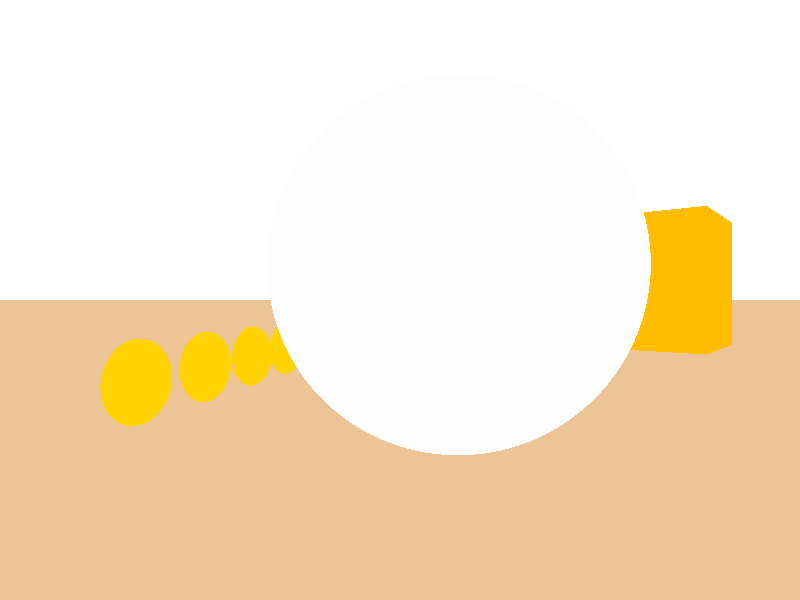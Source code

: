 // POV-Ray 3.6 / 3.7 scene file  "povlens.pov"
// author: Friedrich A. Lohmueller 2005/Aug-2009/Jan-2011
// email:  Friedrich.Lohmueller_at_t-online.de
// homepage: http://www.f-lohmueller.de
//
#version 3.6; // 3.7;
global_settings{ assumed_gamma 1.0 }
#default{ finish{ ambient 0.1 diffuse 0.9 }} 


// biconvex optical lens
#include "colors.inc"
#include "textures.inc"
#include "glass.inc"      //  !!!! ---> T_Glass3 
// camera -------------------------------------------------------
camera {angle 75
        location  < 0.0 , 1.0,-3.0>
        look_at   <-0.3 , 1.0 , 0.0>}
// sun ----------------------------------------------------------
light_source{<1000,2500,-2500> color White}
// sky ----------------------------------------------------------
object{sphere {<0,0,0>,1 hollow }
          texture{pigment{ gradient <0,1,0>
                           color_map{[0.0 color White]
                                     [0.5 color CadetBlue]
                                     [1.0 color CadetBlue] }
                           quick_color White }
                  finish { ambient 1 diffuse 0}}
       scale 10000} // end of sphere
// ground -------------------------------------------------------
plane{ <0,1,0>, 0 
       texture{ pigment { color rgb <0.85,0.55,0.30>}
                normal  { bumps 0.75 scale 0.035  }
                finish  { phong 0.1 } 
              } // end of texture
     } // end of plane
//---------------------------------------------------------------
#declare Ball =
 sphere{<0,0,0>,0.35 
        texture{pigment{ color rgb<1,0.65,0>}
                finish { phong 1}}}
//---------------------------------------------------------------
union{ // --- nur zur Demonstration der Linsenwirkung!
       // --- just for demonstration of the lens effect! 
 object{Ball translate<0,0,0>}
 object{Ball translate<0,0,1>}
 object{Ball translate<0,0,2>}
 object{Ball translate<0,0,3>}
 object{Ball translate<0,0,4>}
 object{Ball translate<0,0,5>}
 object{Ball translate<0,0,6>}
 object{Ball translate<0,0,7>}
 object{Ball translate<0,0,8>}
 object{Ball translate<0,0,9>}
 object{Ball translate<0,0,10>}
 object{Ball translate<0,0,11>}
 object{Ball translate<0,0,12>}
 object{Ball translate<0,0,13>}
 object{Ball translate<0,0,14>}
 object{Ball translate<0,0,15>}
 object{Ball translate<0,0,16>}
 object{Ball translate<0,0,17>}
 object{Ball translate<0,0,18>}
 object{Ball translate<0,0,19>}
 scale <0.4,0.75,0.75>
 rotate <0, 5, 0> translate <-1.9,0.5,0.0>}
//----------------------------------------------------------------
// --- nur zur Demonstration der Linsenwirkung!
// --- just for demonstration of the lens effect! 
box {<-1,-1,-1>,< 1,1,1>
     scale <1.5,0.75,0.75>
     rotate <0,35, 0> translate <1.75,1.2,4.0>
     texture{pigment{ Candy_Cane 
                      scale 0.5 translate <-2.0,0,0>
                      quick_color Orange}
             finish { phong 1}}}

//----------------------------------------------------------------
//---------------------------------------------- Linse - lens ----
#declare R   = 6.0;   //sphere radius       - Kugelradius
#declare Over= 0.1;   //sphere overlapping  - Kugelueberlappung
intersection{
 sphere{<0,0,0>,R  translate <0,0,-R+Over>}
 sphere{<0,0,0>,R  translate <0,0, R-Over>}
 texture{T_Glass3}
 interior{I_Glass3}
 translate < 0,1.2,0>}
//------------------------------------------------------- end ----


   




  




